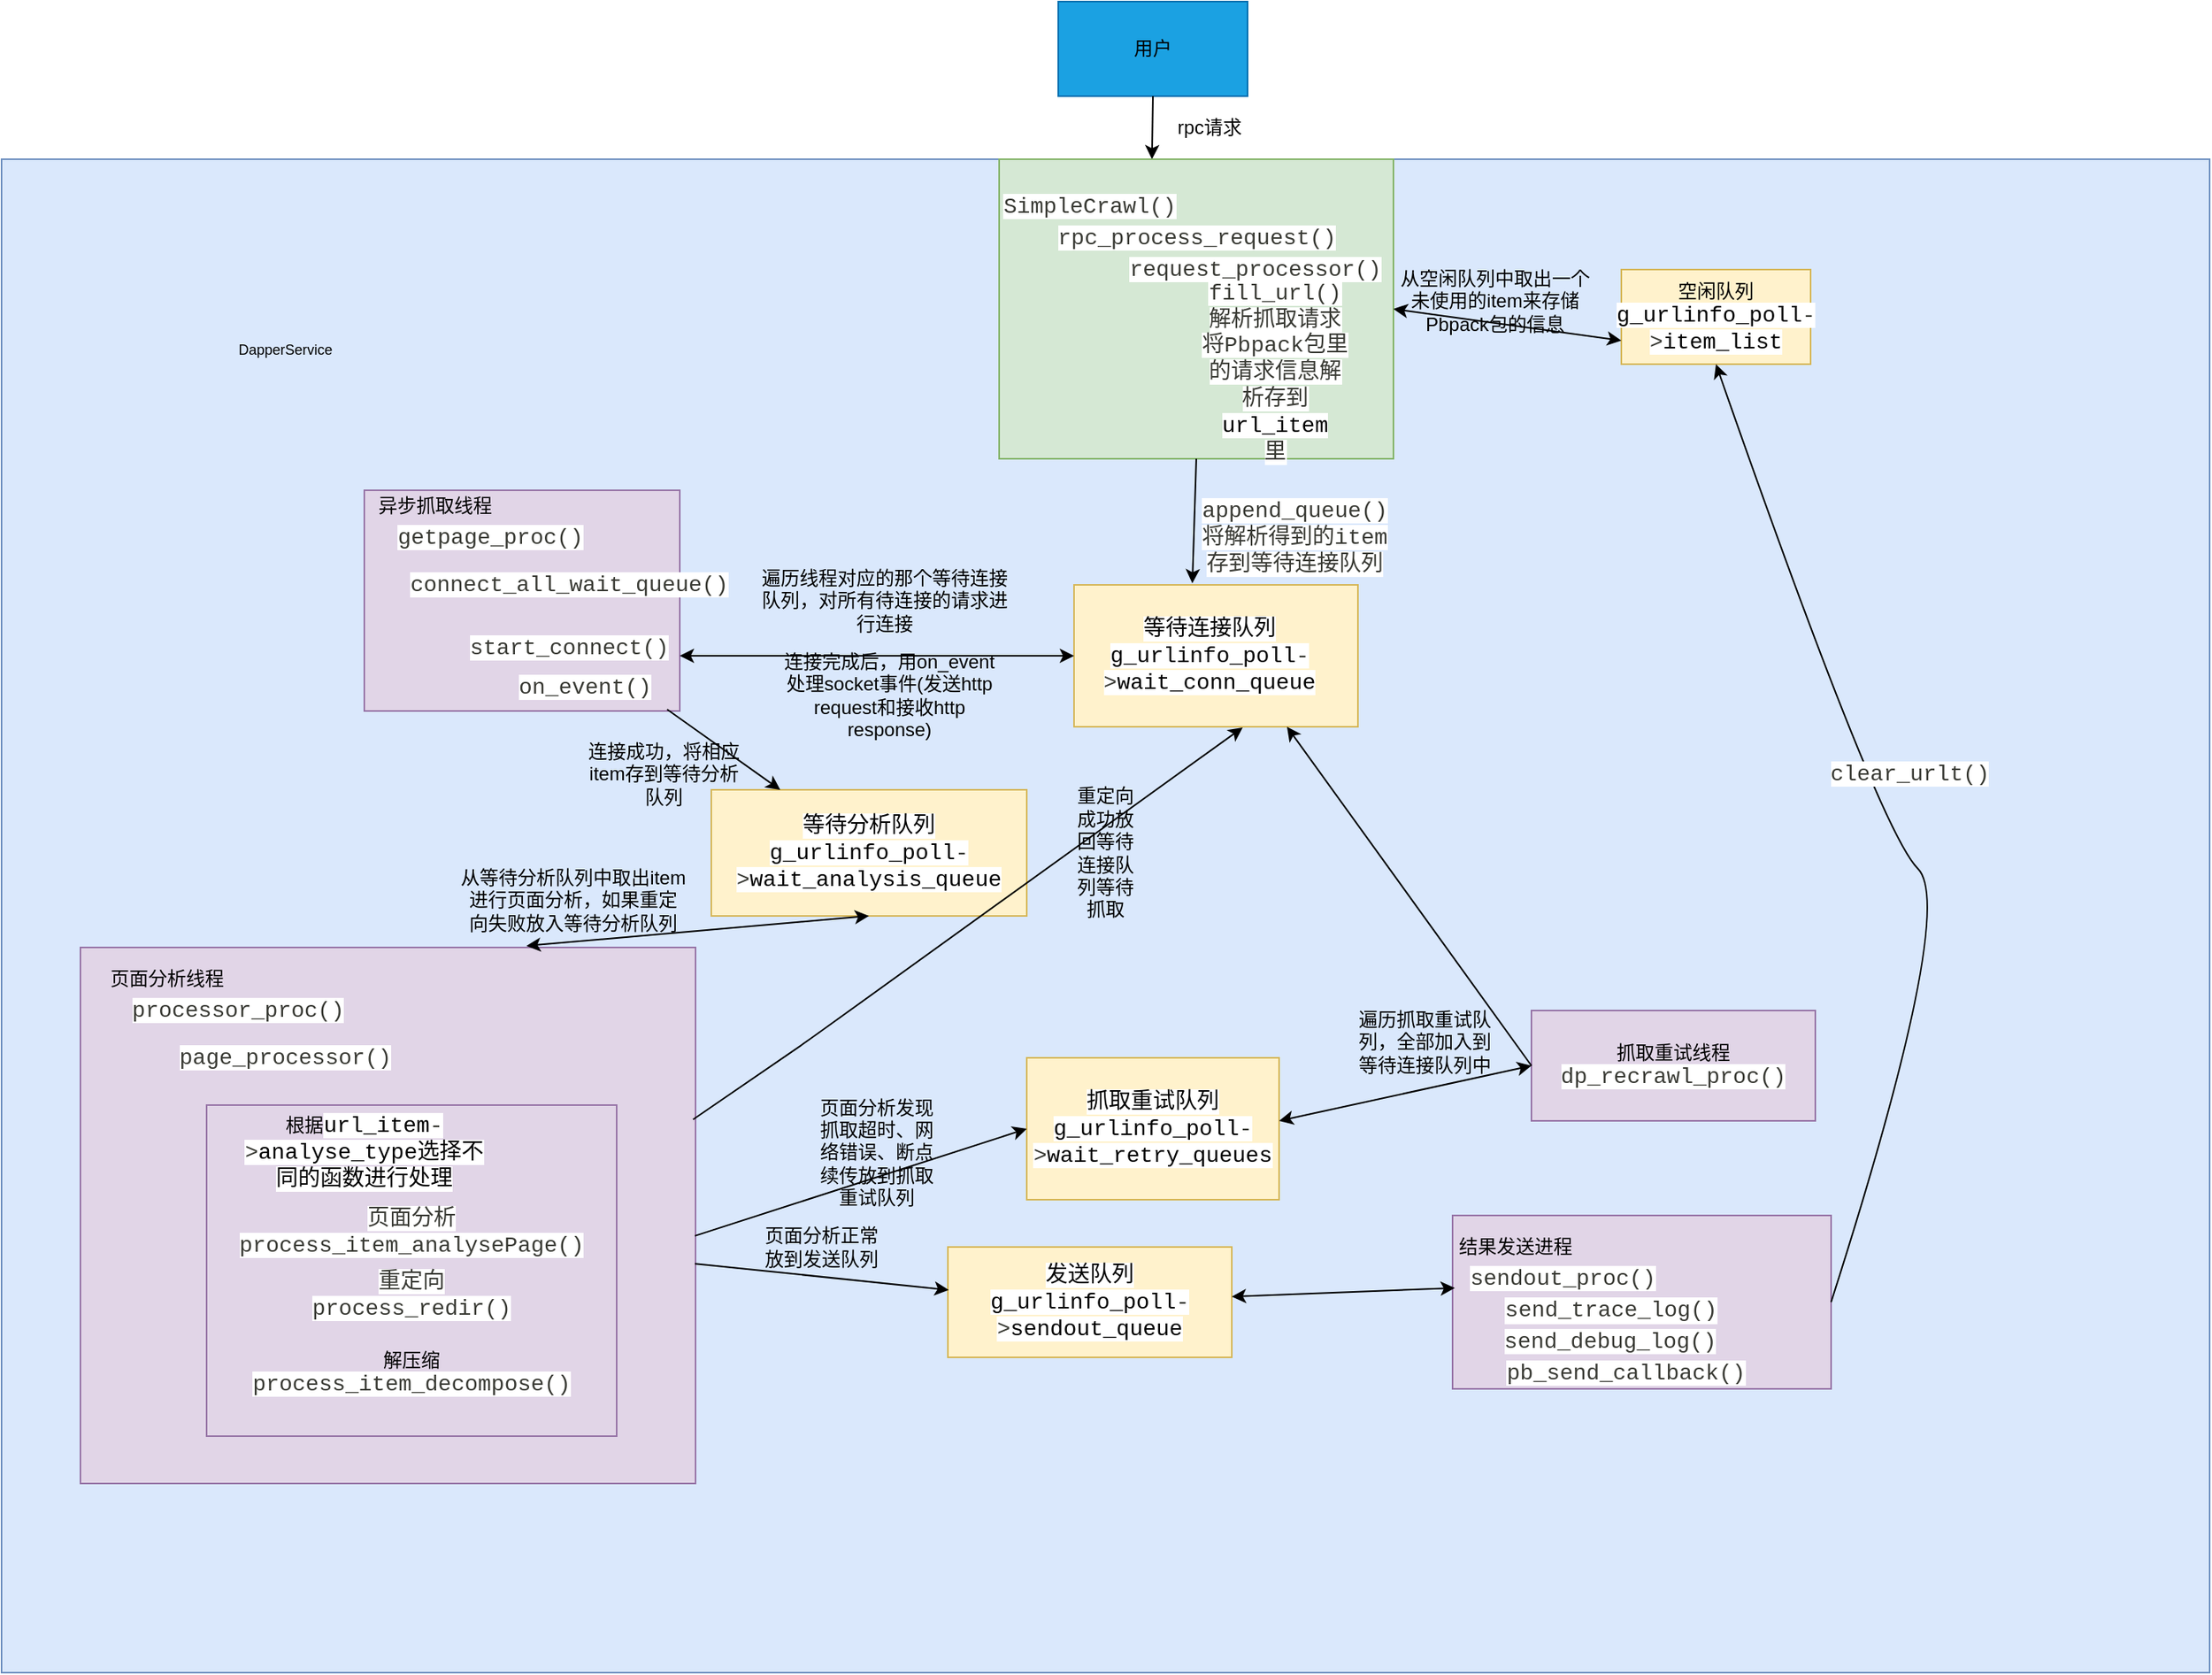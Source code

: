 <mxfile version="14.4.4" type="github">
  <diagram id="FwcFqP0C5W_5_Z98Vjde" name="Page-1">
    <mxGraphModel dx="1682" dy="392" grid="1" gridSize="10" guides="1" tooltips="1" connect="1" arrows="1" fold="1" page="1" pageScale="1" pageWidth="827" pageHeight="1169" math="0" shadow="0">
      <root>
        <mxCell id="0" />
        <mxCell id="1" parent="0" />
        <mxCell id="Cm3EA2zY6-B5ncBwFZGS-15" value="" style="rounded=0;whiteSpace=wrap;html=1;fillColor=#1ba1e2;strokeColor=#006EAF;fontColor=#ffffff;" vertex="1" parent="1">
          <mxGeometry x="350" y="10" width="120" height="60" as="geometry" />
        </mxCell>
        <mxCell id="Cm3EA2zY6-B5ncBwFZGS-16" value="用户" style="text;html=1;strokeColor=none;fillColor=none;align=center;verticalAlign=middle;whiteSpace=wrap;rounded=0;" vertex="1" parent="1">
          <mxGeometry x="390" y="30" width="40" height="20" as="geometry" />
        </mxCell>
        <mxCell id="Cm3EA2zY6-B5ncBwFZGS-17" value="" style="endArrow=classic;html=1;exitX=0.5;exitY=1;exitDx=0;exitDy=0;entryX=0.521;entryY=0;entryDx=0;entryDy=0;entryPerimeter=0;" edge="1" parent="1" source="Cm3EA2zY6-B5ncBwFZGS-15" target="Cm3EA2zY6-B5ncBwFZGS-18">
          <mxGeometry width="50" height="50" relative="1" as="geometry">
            <mxPoint x="385" y="200" as="sourcePoint" />
            <mxPoint x="410" y="120" as="targetPoint" />
          </mxGeometry>
        </mxCell>
        <mxCell id="Cm3EA2zY6-B5ncBwFZGS-18" value="" style="rounded=0;whiteSpace=wrap;html=1;fillColor=#dae8fc;strokeColor=#6c8ebf;" vertex="1" parent="1">
          <mxGeometry x="-320" y="110" width="1400" height="960" as="geometry" />
        </mxCell>
        <mxCell id="Cm3EA2zY6-B5ncBwFZGS-19" value="rpc请求" style="text;html=1;strokeColor=none;fillColor=none;align=center;verticalAlign=middle;whiteSpace=wrap;rounded=0;" vertex="1" parent="1">
          <mxGeometry x="418" y="80" width="56" height="20" as="geometry" />
        </mxCell>
        <mxCell id="Cm3EA2zY6-B5ncBwFZGS-20" value="" style="rounded=0;whiteSpace=wrap;html=1;fillColor=#d5e8d4;strokeColor=#82b366;" vertex="1" parent="1">
          <mxGeometry x="312.5" y="110" width="250" height="190" as="geometry" />
        </mxCell>
        <mxCell id="Cm3EA2zY6-B5ncBwFZGS-22" value="&lt;span style=&quot;color: rgb(57 , 58 , 52) ; font-family: &amp;#34;consolas&amp;#34; , &amp;#34;menlo&amp;#34; , &amp;#34;courier&amp;#34; , monospace ; font-size: 14px ; background-color: rgb(255 , 255 , 255)&quot;&gt;fill_url()&lt;br&gt;解析抓取请求将Pbpack包里的请求信息解析存到&lt;/span&gt;&lt;span style=&quot;font-family: &amp;#34;consolas&amp;#34; , &amp;#34;menlo&amp;#34; , &amp;#34;courier&amp;#34; , monospace ; font-size: 14px ; background-color: rgb(255 , 255 , 255)&quot;&gt;url_item&lt;/span&gt;&lt;span style=&quot;color: rgb(57 , 58 , 52) ; font-family: &amp;#34;consolas&amp;#34; , &amp;#34;menlo&amp;#34; , &amp;#34;courier&amp;#34; , monospace ; font-size: 14px ; background-color: rgb(255 , 255 , 255)&quot;&gt;&lt;br&gt;里&lt;br&gt;&lt;/span&gt;" style="text;html=1;strokeColor=none;fillColor=none;align=center;verticalAlign=middle;whiteSpace=wrap;rounded=0;" vertex="1" parent="1">
          <mxGeometry x="440" y="200" width="95" height="90" as="geometry" />
        </mxCell>
        <mxCell id="Cm3EA2zY6-B5ncBwFZGS-26" value="&lt;span style=&quot;color: rgb(57 , 58 , 52) ; font-family: &amp;#34;consolas&amp;#34; , &amp;#34;menlo&amp;#34; , &amp;#34;courier&amp;#34; , monospace ; font-size: 14px ; background-color: rgb(255 , 255 , 255)&quot;&gt;SimpleCrawl()&lt;/span&gt;" style="text;html=1;strokeColor=none;fillColor=none;align=center;verticalAlign=middle;whiteSpace=wrap;rounded=0;" vertex="1" parent="1">
          <mxGeometry x="350" y="130" width="40" height="20" as="geometry" />
        </mxCell>
        <mxCell id="Cm3EA2zY6-B5ncBwFZGS-29" value="&lt;span style=&quot;color: rgb(57 , 58 , 52) ; font-family: &amp;#34;consolas&amp;#34; , &amp;#34;menlo&amp;#34; , &amp;#34;courier&amp;#34; , monospace ; font-size: 14px ; background-color: rgb(255 , 255 , 255)&quot;&gt;rpc_process_request()&lt;/span&gt;" style="text;html=1;strokeColor=none;fillColor=none;align=center;verticalAlign=middle;whiteSpace=wrap;rounded=0;" vertex="1" parent="1">
          <mxGeometry x="418" y="150" width="40" height="20" as="geometry" />
        </mxCell>
        <mxCell id="Cm3EA2zY6-B5ncBwFZGS-34" value="&lt;span style=&quot;color: rgb(57 , 58 , 52) ; font-family: &amp;#34;consolas&amp;#34; , &amp;#34;menlo&amp;#34; , &amp;#34;courier&amp;#34; , monospace ; font-size: 14px ; background-color: rgb(255 , 255 , 255)&quot;&gt;request_processor()&lt;/span&gt;" style="text;html=1;strokeColor=none;fillColor=none;align=center;verticalAlign=middle;whiteSpace=wrap;rounded=0;" vertex="1" parent="1">
          <mxGeometry x="455" y="170" width="40" height="20" as="geometry" />
        </mxCell>
        <mxCell id="Cm3EA2zY6-B5ncBwFZGS-36" value="" style="endArrow=classic;html=1;exitX=0.5;exitY=1;exitDx=0;exitDy=0;" edge="1" parent="1" source="Cm3EA2zY6-B5ncBwFZGS-20">
          <mxGeometry width="50" height="50" relative="1" as="geometry">
            <mxPoint x="390" y="429" as="sourcePoint" />
            <mxPoint x="435" y="379" as="targetPoint" />
          </mxGeometry>
        </mxCell>
        <mxCell id="Cm3EA2zY6-B5ncBwFZGS-38" value="&lt;span class=&quot;token function&quot; style=&quot;box-sizing: border-box ; margin: 0px ; padding: 0px ; border: 0px ; font-stretch: inherit ; font-size: 14px ; line-height: inherit ; font-family: &amp;#34;consolas&amp;#34; , &amp;#34;menlo&amp;#34; , &amp;#34;courier&amp;#34; , monospace ; color: rgb(57 , 58 , 52) ; background-color: rgb(255 , 255 , 255)&quot;&gt;append_queue()将解析得到的item存到等待连接队列&lt;/span&gt;" style="text;html=1;strokeColor=none;fillColor=none;align=center;verticalAlign=middle;whiteSpace=wrap;rounded=0;" vertex="1" parent="1">
          <mxGeometry x="480" y="340" width="40" height="20" as="geometry" />
        </mxCell>
        <mxCell id="Cm3EA2zY6-B5ncBwFZGS-41" value="" style="rounded=0;whiteSpace=wrap;html=1;fillColor=#fff2cc;strokeColor=#d6b656;" vertex="1" parent="1">
          <mxGeometry x="360" y="380" width="180" height="90" as="geometry" />
        </mxCell>
        <mxCell id="Cm3EA2zY6-B5ncBwFZGS-43" value="&lt;span style=&quot;font-family: &amp;#34;consolas&amp;#34; , &amp;#34;menlo&amp;#34; , &amp;#34;courier&amp;#34; , monospace ; font-size: 14px ; background-color: rgb(255 , 255 , 255)&quot;&gt;等待连接队列g_urlinfo_poll&lt;/span&gt;&lt;span class=&quot;token operator&quot; style=&quot;box-sizing: border-box ; margin: 0px ; padding: 0px ; border: 0px ; font-stretch: inherit ; font-size: 14px ; line-height: inherit ; font-family: &amp;#34;consolas&amp;#34; , &amp;#34;menlo&amp;#34; , &amp;#34;courier&amp;#34; , monospace ; color: rgb(57 , 58 , 52) ; background-color: rgb(255 , 255 , 255)&quot;&gt;-&amp;gt;&lt;/span&gt;&lt;span style=&quot;font-family: &amp;#34;consolas&amp;#34; , &amp;#34;menlo&amp;#34; , &amp;#34;courier&amp;#34; , monospace ; font-size: 14px ; background-color: rgb(255 , 255 , 255)&quot;&gt;wait_conn_queue&lt;br&gt;&lt;/span&gt;" style="text;html=1;strokeColor=none;fillColor=none;align=center;verticalAlign=middle;whiteSpace=wrap;rounded=0;" vertex="1" parent="1">
          <mxGeometry x="426" y="415" width="40" height="20" as="geometry" />
        </mxCell>
        <mxCell id="Cm3EA2zY6-B5ncBwFZGS-45" value="" style="rounded=0;whiteSpace=wrap;html=1;fillColor=#e1d5e7;strokeColor=#9673a6;" vertex="1" parent="1">
          <mxGeometry x="-90" y="320" width="200" height="140" as="geometry" />
        </mxCell>
        <mxCell id="Cm3EA2zY6-B5ncBwFZGS-46" value="抓取重试线程&lt;br&gt;&lt;span style=&quot;color: rgb(57 , 58 , 52) ; font-family: &amp;#34;consolas&amp;#34; , &amp;#34;menlo&amp;#34; , &amp;#34;courier&amp;#34; , monospace ; font-size: 14px ; background-color: rgb(255 , 255 , 255)&quot;&gt;dp_recrawl_proc()&lt;/span&gt;" style="rounded=0;whiteSpace=wrap;html=1;fillColor=#e1d5e7;strokeColor=#9673a6;" vertex="1" parent="1">
          <mxGeometry x="650" y="650" width="180" height="70" as="geometry" />
        </mxCell>
        <mxCell id="Cm3EA2zY6-B5ncBwFZGS-47" value="" style="rounded=0;whiteSpace=wrap;html=1;fillColor=#e1d5e7;strokeColor=#9673a6;" vertex="1" parent="1">
          <mxGeometry x="-270" y="610" width="390" height="340" as="geometry" />
        </mxCell>
        <mxCell id="Cm3EA2zY6-B5ncBwFZGS-48" value="" style="rounded=0;whiteSpace=wrap;html=1;fillColor=#e1d5e7;strokeColor=#9673a6;" vertex="1" parent="1">
          <mxGeometry x="600" y="780" width="240" height="110" as="geometry" />
        </mxCell>
        <mxCell id="Cm3EA2zY6-B5ncBwFZGS-49" value="异步抓取线程" style="text;html=1;strokeColor=none;fillColor=none;align=center;verticalAlign=middle;whiteSpace=wrap;rounded=0;" vertex="1" parent="1">
          <mxGeometry x="-90" y="320" width="90" height="20" as="geometry" />
        </mxCell>
        <mxCell id="Cm3EA2zY6-B5ncBwFZGS-50" value="&lt;span style=&quot;color: rgb(57 , 58 , 52) ; font-family: &amp;#34;consolas&amp;#34; , &amp;#34;menlo&amp;#34; , &amp;#34;courier&amp;#34; , monospace ; font-size: 14px ; background-color: rgb(255 , 255 , 255)&quot;&gt;getpage_proc()&lt;/span&gt;" style="text;html=1;strokeColor=none;fillColor=none;align=center;verticalAlign=middle;whiteSpace=wrap;rounded=0;" vertex="1" parent="1">
          <mxGeometry x="-30" y="340" width="40" height="20" as="geometry" />
        </mxCell>
        <mxCell id="Cm3EA2zY6-B5ncBwFZGS-51" value="&lt;span style=&quot;color: rgb(57 , 58 , 52) ; font-family: &amp;#34;consolas&amp;#34; , &amp;#34;menlo&amp;#34; , &amp;#34;courier&amp;#34; , monospace ; font-size: 14px ; background-color: rgb(255 , 255 , 255)&quot;&gt;connect_all_wait_queue()&lt;/span&gt;" style="text;html=1;strokeColor=none;fillColor=none;align=center;verticalAlign=middle;whiteSpace=wrap;rounded=0;" vertex="1" parent="1">
          <mxGeometry x="20" y="370" width="40" height="20" as="geometry" />
        </mxCell>
        <mxCell id="Cm3EA2zY6-B5ncBwFZGS-53" value="遍历线程对应的那个等待连接队列，对所有待连接的请求进行连接" style="text;html=1;strokeColor=none;fillColor=none;align=center;verticalAlign=middle;whiteSpace=wrap;rounded=0;" vertex="1" parent="1">
          <mxGeometry x="160" y="380" width="160" height="20" as="geometry" />
        </mxCell>
        <mxCell id="Cm3EA2zY6-B5ncBwFZGS-54" value="&lt;span style=&quot;color: rgb(57 , 58 , 52) ; font-family: &amp;#34;consolas&amp;#34; , &amp;#34;menlo&amp;#34; , &amp;#34;courier&amp;#34; , monospace ; font-size: 14px ; background-color: rgb(255 , 255 , 255)&quot;&gt;start_connect()&lt;/span&gt;" style="text;html=1;strokeColor=none;fillColor=none;align=center;verticalAlign=middle;whiteSpace=wrap;rounded=0;" vertex="1" parent="1">
          <mxGeometry x="20" y="410" width="40" height="20" as="geometry" />
        </mxCell>
        <mxCell id="Cm3EA2zY6-B5ncBwFZGS-58" value="&lt;span style=&quot;font-family: &amp;#34;consolas&amp;#34; , &amp;#34;menlo&amp;#34; , &amp;#34;courier&amp;#34; , monospace ; font-size: 14px ; background-color: rgb(255 , 255 , 255)&quot;&gt;等待分析队列g_urlinfo_poll&lt;/span&gt;&lt;span class=&quot;token operator&quot; style=&quot;box-sizing: border-box ; margin: 0px ; padding: 0px ; border: 0px ; font-stretch: inherit ; font-size: 14px ; line-height: inherit ; font-family: &amp;#34;consolas&amp;#34; , &amp;#34;menlo&amp;#34; , &amp;#34;courier&amp;#34; , monospace ; color: rgb(57 , 58 , 52) ; background-color: rgb(255 , 255 , 255)&quot;&gt;-&amp;gt;&lt;/span&gt;&lt;span style=&quot;font-family: &amp;#34;consolas&amp;#34; , &amp;#34;menlo&amp;#34; , &amp;#34;courier&amp;#34; , monospace ; font-size: 14px ; background-color: rgb(255 , 255 , 255)&quot;&gt;wait_analysis_queue&lt;/span&gt;" style="rounded=0;whiteSpace=wrap;html=1;fillColor=#fff2cc;strokeColor=#d6b656;" vertex="1" parent="1">
          <mxGeometry x="130" y="510" width="200" height="80" as="geometry" />
        </mxCell>
        <mxCell id="Cm3EA2zY6-B5ncBwFZGS-60" value="" style="endArrow=classic;html=1;exitX=0.96;exitY=0.993;exitDx=0;exitDy=0;exitPerimeter=0;" edge="1" parent="1" source="Cm3EA2zY6-B5ncBwFZGS-45" target="Cm3EA2zY6-B5ncBwFZGS-58">
          <mxGeometry width="50" height="50" relative="1" as="geometry">
            <mxPoint x="390" y="430" as="sourcePoint" />
            <mxPoint x="440" y="380" as="targetPoint" />
          </mxGeometry>
        </mxCell>
        <mxCell id="Cm3EA2zY6-B5ncBwFZGS-62" value="连接成功，将相应item存到等待分析队列" style="text;html=1;strokeColor=none;fillColor=none;align=center;verticalAlign=middle;whiteSpace=wrap;rounded=0;" vertex="1" parent="1">
          <mxGeometry x="50" y="490" width="100" height="20" as="geometry" />
        </mxCell>
        <mxCell id="Cm3EA2zY6-B5ncBwFZGS-66" value="页面分析线程" style="text;html=1;strokeColor=none;fillColor=none;align=center;verticalAlign=middle;whiteSpace=wrap;rounded=0;" vertex="1" parent="1">
          <mxGeometry x="-270" y="620" width="110" height="20" as="geometry" />
        </mxCell>
        <mxCell id="Cm3EA2zY6-B5ncBwFZGS-67" value="&lt;span style=&quot;color: rgb(57 , 58 , 52) ; font-family: &amp;#34;consolas&amp;#34; , &amp;#34;menlo&amp;#34; , &amp;#34;courier&amp;#34; , monospace ; font-size: 14px ; background-color: rgb(255 , 255 , 255)&quot;&gt;processor_proc()&lt;/span&gt;" style="text;html=1;strokeColor=none;fillColor=none;align=center;verticalAlign=middle;whiteSpace=wrap;rounded=0;" vertex="1" parent="1">
          <mxGeometry x="-190" y="640" width="40" height="20" as="geometry" />
        </mxCell>
        <mxCell id="Cm3EA2zY6-B5ncBwFZGS-68" value="&lt;span class=&quot;token function&quot; style=&quot;box-sizing: border-box ; margin: 0px ; padding: 0px ; border: 0px ; font-stretch: inherit ; font-size: 14px ; line-height: inherit ; font-family: &amp;#34;consolas&amp;#34; , &amp;#34;menlo&amp;#34; , &amp;#34;courier&amp;#34; , monospace ; color: rgb(57 , 58 , 52) ; background-color: rgb(255 , 255 , 255)&quot;&gt;page_processor&lt;/span&gt;&lt;span class=&quot;token punctuation&quot; style=&quot;box-sizing: border-box ; margin: 0px ; padding: 0px ; border: 0px ; font-stretch: inherit ; font-size: 14px ; line-height: inherit ; font-family: &amp;#34;consolas&amp;#34; , &amp;#34;menlo&amp;#34; , &amp;#34;courier&amp;#34; , monospace ; color: rgb(57 , 58 , 52) ; background-color: rgb(255 , 255 , 255)&quot;&gt;()&lt;/span&gt;" style="text;html=1;strokeColor=none;fillColor=none;align=center;verticalAlign=middle;whiteSpace=wrap;rounded=0;" vertex="1" parent="1">
          <mxGeometry x="-160" y="670" width="40" height="20" as="geometry" />
        </mxCell>
        <mxCell id="Cm3EA2zY6-B5ncBwFZGS-71" value="" style="endArrow=classic;startArrow=classic;html=1;entryX=0;entryY=0.5;entryDx=0;entryDy=0;exitX=1;exitY=0.75;exitDx=0;exitDy=0;" edge="1" parent="1" source="Cm3EA2zY6-B5ncBwFZGS-45" target="Cm3EA2zY6-B5ncBwFZGS-41">
          <mxGeometry width="50" height="50" relative="1" as="geometry">
            <mxPoint x="390" y="660" as="sourcePoint" />
            <mxPoint x="440" y="610" as="targetPoint" />
          </mxGeometry>
        </mxCell>
        <mxCell id="Cm3EA2zY6-B5ncBwFZGS-72" value="" style="endArrow=classic;startArrow=classic;html=1;exitX=0.725;exitY=-0.003;exitDx=0;exitDy=0;entryX=0.5;entryY=1;entryDx=0;entryDy=0;exitPerimeter=0;" edge="1" parent="1" source="Cm3EA2zY6-B5ncBwFZGS-47" target="Cm3EA2zY6-B5ncBwFZGS-58">
          <mxGeometry width="50" height="50" relative="1" as="geometry">
            <mxPoint x="390" y="660" as="sourcePoint" />
            <mxPoint x="440" y="610" as="targetPoint" />
          </mxGeometry>
        </mxCell>
        <mxCell id="Cm3EA2zY6-B5ncBwFZGS-73" value="从等待分析队列中取出item进行页面分析，如果重定向失败放入等待分析队列" style="text;html=1;strokeColor=none;fillColor=none;align=center;verticalAlign=middle;whiteSpace=wrap;rounded=0;" vertex="1" parent="1">
          <mxGeometry x="-30" y="570" width="145" height="20" as="geometry" />
        </mxCell>
        <mxCell id="Cm3EA2zY6-B5ncBwFZGS-74" value="" style="rounded=0;whiteSpace=wrap;html=1;fillColor=#e1d5e7;strokeColor=#9673a6;" vertex="1" parent="1">
          <mxGeometry x="-190" y="710" width="260" height="210" as="geometry" />
        </mxCell>
        <mxCell id="Cm3EA2zY6-B5ncBwFZGS-76" value="根据&lt;span style=&quot;font-family: &amp;#34;consolas&amp;#34; , &amp;#34;menlo&amp;#34; , &amp;#34;courier&amp;#34; , monospace ; font-size: 14px ; background-color: rgb(255 , 255 , 255)&quot;&gt;url_item&lt;/span&gt;&lt;span class=&quot;token operator&quot; style=&quot;box-sizing: border-box ; margin: 0px ; padding: 0px ; border: 0px ; font-stretch: inherit ; font-size: 14px ; line-height: inherit ; font-family: &amp;#34;consolas&amp;#34; , &amp;#34;menlo&amp;#34; , &amp;#34;courier&amp;#34; , monospace ; color: rgb(57 , 58 , 52) ; background-color: rgb(255 , 255 , 255)&quot;&gt;-&amp;gt;&lt;/span&gt;&lt;span style=&quot;font-family: &amp;#34;consolas&amp;#34; , &amp;#34;menlo&amp;#34; , &amp;#34;courier&amp;#34; , monospace ; font-size: 14px ; background-color: rgb(255 , 255 , 255)&quot;&gt;analyse_type选择不同的函数进行处理&lt;/span&gt;" style="text;html=1;strokeColor=none;fillColor=none;align=center;verticalAlign=middle;whiteSpace=wrap;rounded=0;" vertex="1" parent="1">
          <mxGeometry x="-170" y="730" width="160" height="20" as="geometry" />
        </mxCell>
        <mxCell id="Cm3EA2zY6-B5ncBwFZGS-78" value="&lt;span style=&quot;color: rgb(57 , 58 , 52) ; font-family: &amp;#34;consolas&amp;#34; , &amp;#34;menlo&amp;#34; , &amp;#34;courier&amp;#34; , monospace ; font-size: 14px ; background-color: rgb(255 , 255 , 255)&quot;&gt;页面分析process_item_analysePage()&lt;/span&gt;" style="text;html=1;strokeColor=none;fillColor=none;align=center;verticalAlign=middle;whiteSpace=wrap;rounded=0;" vertex="1" parent="1">
          <mxGeometry x="-80" y="780" width="40" height="20" as="geometry" />
        </mxCell>
        <mxCell id="Cm3EA2zY6-B5ncBwFZGS-80" value="&lt;span style=&quot;color: rgb(57 , 58 , 52) ; font-family: &amp;#34;consolas&amp;#34; , &amp;#34;menlo&amp;#34; , &amp;#34;courier&amp;#34; , monospace ; font-size: 14px ; background-color: rgb(255 , 255 , 255)&quot;&gt;重定向process_redir()&lt;/span&gt;" style="text;html=1;strokeColor=none;fillColor=none;align=center;verticalAlign=middle;whiteSpace=wrap;rounded=0;" vertex="1" parent="1">
          <mxGeometry x="-80" y="820" width="40" height="20" as="geometry" />
        </mxCell>
        <mxCell id="Cm3EA2zY6-B5ncBwFZGS-81" value="解压缩&lt;br&gt;&lt;span style=&quot;color: rgb(57 , 58 , 52) ; font-family: &amp;#34;consolas&amp;#34; , &amp;#34;menlo&amp;#34; , &amp;#34;courier&amp;#34; , monospace ; font-size: 14px ; background-color: rgb(255 , 255 , 255)&quot;&gt;process_item_decompose()&lt;/span&gt;" style="text;html=1;strokeColor=none;fillColor=none;align=center;verticalAlign=middle;whiteSpace=wrap;rounded=0;" vertex="1" parent="1">
          <mxGeometry x="-80" y="870" width="40" height="20" as="geometry" />
        </mxCell>
        <mxCell id="Cm3EA2zY6-B5ncBwFZGS-84" value="&lt;span style=&quot;font-family: &amp;#34;consolas&amp;#34; , &amp;#34;menlo&amp;#34; , &amp;#34;courier&amp;#34; , monospace ; font-size: 14px ; background-color: rgb(255 , 255 , 255)&quot;&gt;发送队列g_urlinfo_poll&lt;/span&gt;&lt;span class=&quot;token operator&quot; style=&quot;box-sizing: border-box ; margin: 0px ; padding: 0px ; border: 0px ; font-stretch: inherit ; font-size: 14px ; line-height: inherit ; font-family: &amp;#34;consolas&amp;#34; , &amp;#34;menlo&amp;#34; , &amp;#34;courier&amp;#34; , monospace ; color: rgb(57 , 58 , 52) ; background-color: rgb(255 , 255 , 255)&quot;&gt;-&amp;gt;&lt;/span&gt;&lt;span style=&quot;font-family: &amp;#34;consolas&amp;#34; , &amp;#34;menlo&amp;#34; , &amp;#34;courier&amp;#34; , monospace ; font-size: 14px ; background-color: rgb(255 , 255 , 255)&quot;&gt;sendout_queue&lt;/span&gt;" style="rounded=0;whiteSpace=wrap;html=1;fillColor=#fff2cc;strokeColor=#d6b656;" vertex="1" parent="1">
          <mxGeometry x="280" y="800" width="180" height="70" as="geometry" />
        </mxCell>
        <mxCell id="Cm3EA2zY6-B5ncBwFZGS-85" value="" style="endArrow=classic;html=1;exitX=0.999;exitY=0.59;exitDx=0;exitDy=0;exitPerimeter=0;entryX=0.003;entryY=0.389;entryDx=0;entryDy=0;entryPerimeter=0;" edge="1" parent="1" source="Cm3EA2zY6-B5ncBwFZGS-47" target="Cm3EA2zY6-B5ncBwFZGS-84">
          <mxGeometry width="50" height="50" relative="1" as="geometry">
            <mxPoint x="210" y="720" as="sourcePoint" />
            <mxPoint x="260" y="670" as="targetPoint" />
          </mxGeometry>
        </mxCell>
        <mxCell id="Cm3EA2zY6-B5ncBwFZGS-86" value="页面分析正常放到发送队列" style="text;html=1;strokeColor=none;fillColor=none;align=center;verticalAlign=middle;whiteSpace=wrap;rounded=0;" vertex="1" parent="1">
          <mxGeometry x="160" y="790" width="80" height="20" as="geometry" />
        </mxCell>
        <mxCell id="Cm3EA2zY6-B5ncBwFZGS-87" value="&lt;span style=&quot;font-family: &amp;#34;consolas&amp;#34; , &amp;#34;menlo&amp;#34; , &amp;#34;courier&amp;#34; , monospace ; font-size: 14px ; background-color: rgb(255 , 255 , 255)&quot;&gt;抓取重试队列g_urlinfo_poll&lt;/span&gt;&lt;span class=&quot;token operator&quot; style=&quot;box-sizing: border-box ; margin: 0px ; padding: 0px ; border: 0px ; font-stretch: inherit ; font-size: 14px ; line-height: inherit ; font-family: &amp;#34;consolas&amp;#34; , &amp;#34;menlo&amp;#34; , &amp;#34;courier&amp;#34; , monospace ; color: rgb(57 , 58 , 52) ; background-color: rgb(255 , 255 , 255)&quot;&gt;-&amp;gt;&lt;/span&gt;&lt;span style=&quot;font-family: &amp;#34;consolas&amp;#34; , &amp;#34;menlo&amp;#34; , &amp;#34;courier&amp;#34; , monospace ; font-size: 14px ; background-color: rgb(255 , 255 , 255)&quot;&gt;wait_retry_queues&lt;/span&gt;" style="rounded=0;whiteSpace=wrap;html=1;fillColor=#fff2cc;strokeColor=#d6b656;" vertex="1" parent="1">
          <mxGeometry x="330" y="680" width="160" height="90" as="geometry" />
        </mxCell>
        <mxCell id="Cm3EA2zY6-B5ncBwFZGS-89" value="" style="endArrow=classic;html=1;entryX=0;entryY=0.5;entryDx=0;entryDy=0;exitX=0.999;exitY=0.538;exitDx=0;exitDy=0;exitPerimeter=0;" edge="1" parent="1" source="Cm3EA2zY6-B5ncBwFZGS-47" target="Cm3EA2zY6-B5ncBwFZGS-87">
          <mxGeometry width="50" height="50" relative="1" as="geometry">
            <mxPoint x="210" y="790" as="sourcePoint" />
            <mxPoint x="260" y="740" as="targetPoint" />
          </mxGeometry>
        </mxCell>
        <mxCell id="Cm3EA2zY6-B5ncBwFZGS-90" value="页面分析发现抓取超时、网络错误、断点续传放到抓取重试队列" style="text;html=1;strokeColor=none;fillColor=none;align=center;verticalAlign=middle;whiteSpace=wrap;rounded=0;" vertex="1" parent="1">
          <mxGeometry x="195" y="730" width="80" height="20" as="geometry" />
        </mxCell>
        <mxCell id="Cm3EA2zY6-B5ncBwFZGS-93" value="" style="endArrow=classic;startArrow=classic;html=1;entryX=0;entryY=0.5;entryDx=0;entryDy=0;" edge="1" parent="1" target="Cm3EA2zY6-B5ncBwFZGS-46">
          <mxGeometry width="50" height="50" relative="1" as="geometry">
            <mxPoint x="490" y="720" as="sourcePoint" />
            <mxPoint x="540" y="670" as="targetPoint" />
          </mxGeometry>
        </mxCell>
        <mxCell id="Cm3EA2zY6-B5ncBwFZGS-94" value="遍历抓取重试队列，全部加入到等待连接队列中" style="text;html=1;strokeColor=none;fillColor=none;align=center;verticalAlign=middle;whiteSpace=wrap;rounded=0;" vertex="1" parent="1">
          <mxGeometry x="535" y="660" width="95" height="20" as="geometry" />
        </mxCell>
        <mxCell id="Cm3EA2zY6-B5ncBwFZGS-96" value="" style="endArrow=classic;html=1;exitX=0;exitY=0.5;exitDx=0;exitDy=0;entryX=0.75;entryY=1;entryDx=0;entryDy=0;" edge="1" parent="1" source="Cm3EA2zY6-B5ncBwFZGS-46" target="Cm3EA2zY6-B5ncBwFZGS-41">
          <mxGeometry width="50" height="50" relative="1" as="geometry">
            <mxPoint x="460" y="720" as="sourcePoint" />
            <mxPoint x="510" y="670" as="targetPoint" />
          </mxGeometry>
        </mxCell>
        <mxCell id="Cm3EA2zY6-B5ncBwFZGS-98" value="" style="endArrow=classic;startArrow=classic;html=1;entryX=0.006;entryY=0.418;entryDx=0;entryDy=0;entryPerimeter=0;" edge="1" parent="1" source="Cm3EA2zY6-B5ncBwFZGS-84" target="Cm3EA2zY6-B5ncBwFZGS-48">
          <mxGeometry width="50" height="50" relative="1" as="geometry">
            <mxPoint x="430" y="740" as="sourcePoint" />
            <mxPoint x="480" y="690" as="targetPoint" />
          </mxGeometry>
        </mxCell>
        <mxCell id="Cm3EA2zY6-B5ncBwFZGS-99" value="&lt;span style=&quot;color: rgb(57 , 58 , 52) ; font-family: &amp;#34;consolas&amp;#34; , &amp;#34;menlo&amp;#34; , &amp;#34;courier&amp;#34; , monospace ; font-size: 14px&quot;&gt;send_trace_log()&lt;/span&gt;" style="edgeLabel;html=1;align=center;verticalAlign=middle;resizable=0;points=[];" vertex="1" connectable="0" parent="Cm3EA2zY6-B5ncBwFZGS-98">
          <mxGeometry x="-0.242" y="1" relative="1" as="geometry">
            <mxPoint x="186.29" y="11.6" as="offset" />
          </mxGeometry>
        </mxCell>
        <mxCell id="Cm3EA2zY6-B5ncBwFZGS-101" value="结果发送进程" style="text;html=1;strokeColor=none;fillColor=none;align=center;verticalAlign=middle;whiteSpace=wrap;rounded=0;" vertex="1" parent="1">
          <mxGeometry x="600" y="790" width="80" height="20" as="geometry" />
        </mxCell>
        <mxCell id="Cm3EA2zY6-B5ncBwFZGS-102" value="&lt;span style=&quot;color: rgb(57 , 58 , 52) ; font-family: &amp;#34;consolas&amp;#34; , &amp;#34;menlo&amp;#34; , &amp;#34;courier&amp;#34; , monospace ; font-size: 14px ; background-color: rgb(255 , 255 , 255)&quot;&gt;sendout_proc()&lt;/span&gt;" style="text;html=1;strokeColor=none;fillColor=none;align=center;verticalAlign=middle;whiteSpace=wrap;rounded=0;" vertex="1" parent="1">
          <mxGeometry x="650" y="810" width="40" height="20" as="geometry" />
        </mxCell>
        <mxCell id="Cm3EA2zY6-B5ncBwFZGS-103" value="&lt;span style=&quot;color: rgb(57 , 58 , 52) ; font-family: &amp;#34;consolas&amp;#34; , &amp;#34;menlo&amp;#34; , &amp;#34;courier&amp;#34; , monospace ; font-size: 14px ; background-color: rgb(255 , 255 , 255)&quot;&gt;send_debug_log()&lt;/span&gt;" style="text;html=1;strokeColor=none;fillColor=none;align=center;verticalAlign=middle;whiteSpace=wrap;rounded=0;" vertex="1" parent="1">
          <mxGeometry x="680" y="850" width="40" height="20" as="geometry" />
        </mxCell>
        <mxCell id="Cm3EA2zY6-B5ncBwFZGS-104" value="&lt;span style=&quot;color: rgb(57 , 58 , 52) ; font-family: &amp;#34;consolas&amp;#34; , &amp;#34;menlo&amp;#34; , &amp;#34;courier&amp;#34; , monospace ; font-size: 14px ; background-color: rgb(255 , 255 , 255)&quot;&gt;pb_send_callback()&lt;/span&gt;" style="text;html=1;strokeColor=none;fillColor=none;align=center;verticalAlign=middle;whiteSpace=wrap;rounded=0;" vertex="1" parent="1">
          <mxGeometry x="690" y="870" width="40" height="20" as="geometry" />
        </mxCell>
        <mxCell id="Cm3EA2zY6-B5ncBwFZGS-105" value="空闲队列&lt;br&gt;&lt;span style=&quot;font-family: &amp;#34;consolas&amp;#34; , &amp;#34;menlo&amp;#34; , &amp;#34;courier&amp;#34; , monospace ; font-size: 14px ; background-color: rgb(255 , 255 , 255)&quot;&gt;g_urlinfo_poll&lt;/span&gt;&lt;span class=&quot;token operator&quot; style=&quot;box-sizing: border-box ; margin: 0px ; padding: 0px ; border: 0px ; font-stretch: inherit ; font-size: 14px ; line-height: inherit ; font-family: &amp;#34;consolas&amp;#34; , &amp;#34;menlo&amp;#34; , &amp;#34;courier&amp;#34; , monospace ; color: rgb(57 , 58 , 52) ; background-color: rgb(255 , 255 , 255)&quot;&gt;-&amp;gt;&lt;/span&gt;&lt;span style=&quot;font-family: &amp;#34;consolas&amp;#34; , &amp;#34;menlo&amp;#34; , &amp;#34;courier&amp;#34; , monospace ; font-size: 14px ; background-color: rgb(255 , 255 , 255)&quot;&gt;item_list&lt;/span&gt;" style="rounded=0;whiteSpace=wrap;html=1;fillColor=#fff2cc;strokeColor=#d6b656;" vertex="1" parent="1">
          <mxGeometry x="707" y="180" width="120" height="60" as="geometry" />
        </mxCell>
        <mxCell id="Cm3EA2zY6-B5ncBwFZGS-106" value="" style="endArrow=classic;startArrow=classic;html=1;entryX=0;entryY=0.75;entryDx=0;entryDy=0;exitX=1;exitY=0.5;exitDx=0;exitDy=0;" edge="1" parent="1" source="Cm3EA2zY6-B5ncBwFZGS-20" target="Cm3EA2zY6-B5ncBwFZGS-105">
          <mxGeometry width="50" height="50" relative="1" as="geometry">
            <mxPoint x="430" y="370" as="sourcePoint" />
            <mxPoint x="480" y="320" as="targetPoint" />
          </mxGeometry>
        </mxCell>
        <mxCell id="Cm3EA2zY6-B5ncBwFZGS-107" value="从空闲队列中取出一个未使用的item来存储Pbpack包的信息" style="text;html=1;strokeColor=none;fillColor=none;align=center;verticalAlign=middle;whiteSpace=wrap;rounded=0;" vertex="1" parent="1">
          <mxGeometry x="562.5" y="190" width="127.5" height="20" as="geometry" />
        </mxCell>
        <mxCell id="Cm3EA2zY6-B5ncBwFZGS-110" value="" style="curved=1;endArrow=classic;html=1;exitX=1;exitY=0.5;exitDx=0;exitDy=0;entryX=0.5;entryY=1;entryDx=0;entryDy=0;" edge="1" parent="1" source="Cm3EA2zY6-B5ncBwFZGS-48" target="Cm3EA2zY6-B5ncBwFZGS-105">
          <mxGeometry width="50" height="50" relative="1" as="geometry">
            <mxPoint x="870" y="585" as="sourcePoint" />
            <mxPoint x="920" y="535" as="targetPoint" />
            <Array as="points">
              <mxPoint x="920" y="585" />
              <mxPoint x="870" y="535" />
            </Array>
          </mxGeometry>
        </mxCell>
        <mxCell id="Cm3EA2zY6-B5ncBwFZGS-111" value="&lt;span style=&quot;color: rgb(57 , 58 , 52) ; font-family: &amp;#34;consolas&amp;#34; , &amp;#34;menlo&amp;#34; , &amp;#34;courier&amp;#34; , monospace ; font-size: 14px ; background-color: rgb(255 , 255 , 255)&quot;&gt;clear_urlt()&lt;/span&gt;" style="text;html=1;strokeColor=none;fillColor=none;align=center;verticalAlign=middle;whiteSpace=wrap;rounded=0;" vertex="1" parent="1">
          <mxGeometry x="870" y="490" width="40" height="20" as="geometry" />
        </mxCell>
        <mxCell id="Cm3EA2zY6-B5ncBwFZGS-113" value="&lt;font style=&quot;font-size: 9px&quot;&gt;DapperService&lt;/font&gt;" style="text;html=1;strokeColor=none;fillColor=none;align=center;verticalAlign=middle;whiteSpace=wrap;rounded=0;" vertex="1" parent="1">
          <mxGeometry x="-260" y="170" width="240" height="120" as="geometry" />
        </mxCell>
        <mxCell id="Cm3EA2zY6-B5ncBwFZGS-115" value="&lt;span style=&quot;color: rgb(57 , 58 , 52) ; font-family: &amp;#34;consolas&amp;#34; , &amp;#34;menlo&amp;#34; , &amp;#34;courier&amp;#34; , monospace ; font-size: 14px ; background-color: rgb(255 , 255 , 255)&quot;&gt;on_event()&lt;/span&gt;" style="text;html=1;strokeColor=none;fillColor=none;align=center;verticalAlign=middle;whiteSpace=wrap;rounded=0;" vertex="1" parent="1">
          <mxGeometry x="30" y="435" width="40" height="20" as="geometry" />
        </mxCell>
        <mxCell id="Cm3EA2zY6-B5ncBwFZGS-118" value="连接完成后，用on_event处理socket事件(发送http request和接收http response)" style="text;html=1;strokeColor=none;fillColor=none;align=center;verticalAlign=middle;whiteSpace=wrap;rounded=0;" vertex="1" parent="1">
          <mxGeometry x="172.5" y="440" width="140" height="20" as="geometry" />
        </mxCell>
        <mxCell id="Cm3EA2zY6-B5ncBwFZGS-119" value="" style="endArrow=classic;html=1;exitX=0.996;exitY=0.321;exitDx=0;exitDy=0;exitPerimeter=0;entryX=0.594;entryY=1.005;entryDx=0;entryDy=0;entryPerimeter=0;" edge="1" parent="1" source="Cm3EA2zY6-B5ncBwFZGS-47" target="Cm3EA2zY6-B5ncBwFZGS-41">
          <mxGeometry width="50" height="50" relative="1" as="geometry">
            <mxPoint x="210" y="610" as="sourcePoint" />
            <mxPoint x="260" y="560" as="targetPoint" />
            <Array as="points">
              <mxPoint x="190" y="670" />
            </Array>
          </mxGeometry>
        </mxCell>
        <mxCell id="Cm3EA2zY6-B5ncBwFZGS-120" value="重定向成功放回等待连接队列等待抓取&lt;br&gt;" style="text;html=1;strokeColor=none;fillColor=none;align=center;verticalAlign=middle;whiteSpace=wrap;rounded=0;" vertex="1" parent="1">
          <mxGeometry x="360" y="540" width="40" height="20" as="geometry" />
        </mxCell>
      </root>
    </mxGraphModel>
  </diagram>
</mxfile>
